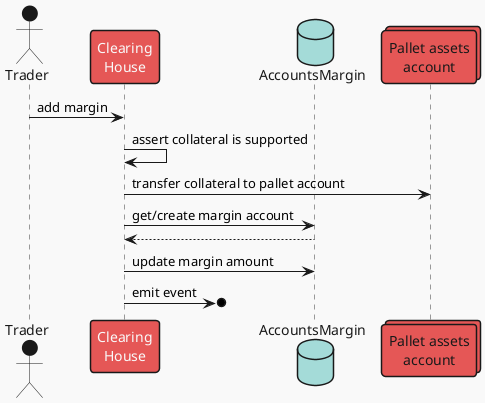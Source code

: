 @startuml Add margin
!theme mars

actor Trader
participant "Clearing\nHouse" as CH
database "AccountsMargin" as CHS
collections "Pallet assets\naccount" as Acc

Trader -> CH : add margin

CH -> CH : assert collateral is supported

CH -> Acc : transfer collateral to pallet account

CH -> CHS : get/create margin account
return

CH -> CHS : update margin amount

CH ->o? : emit event
@enduml